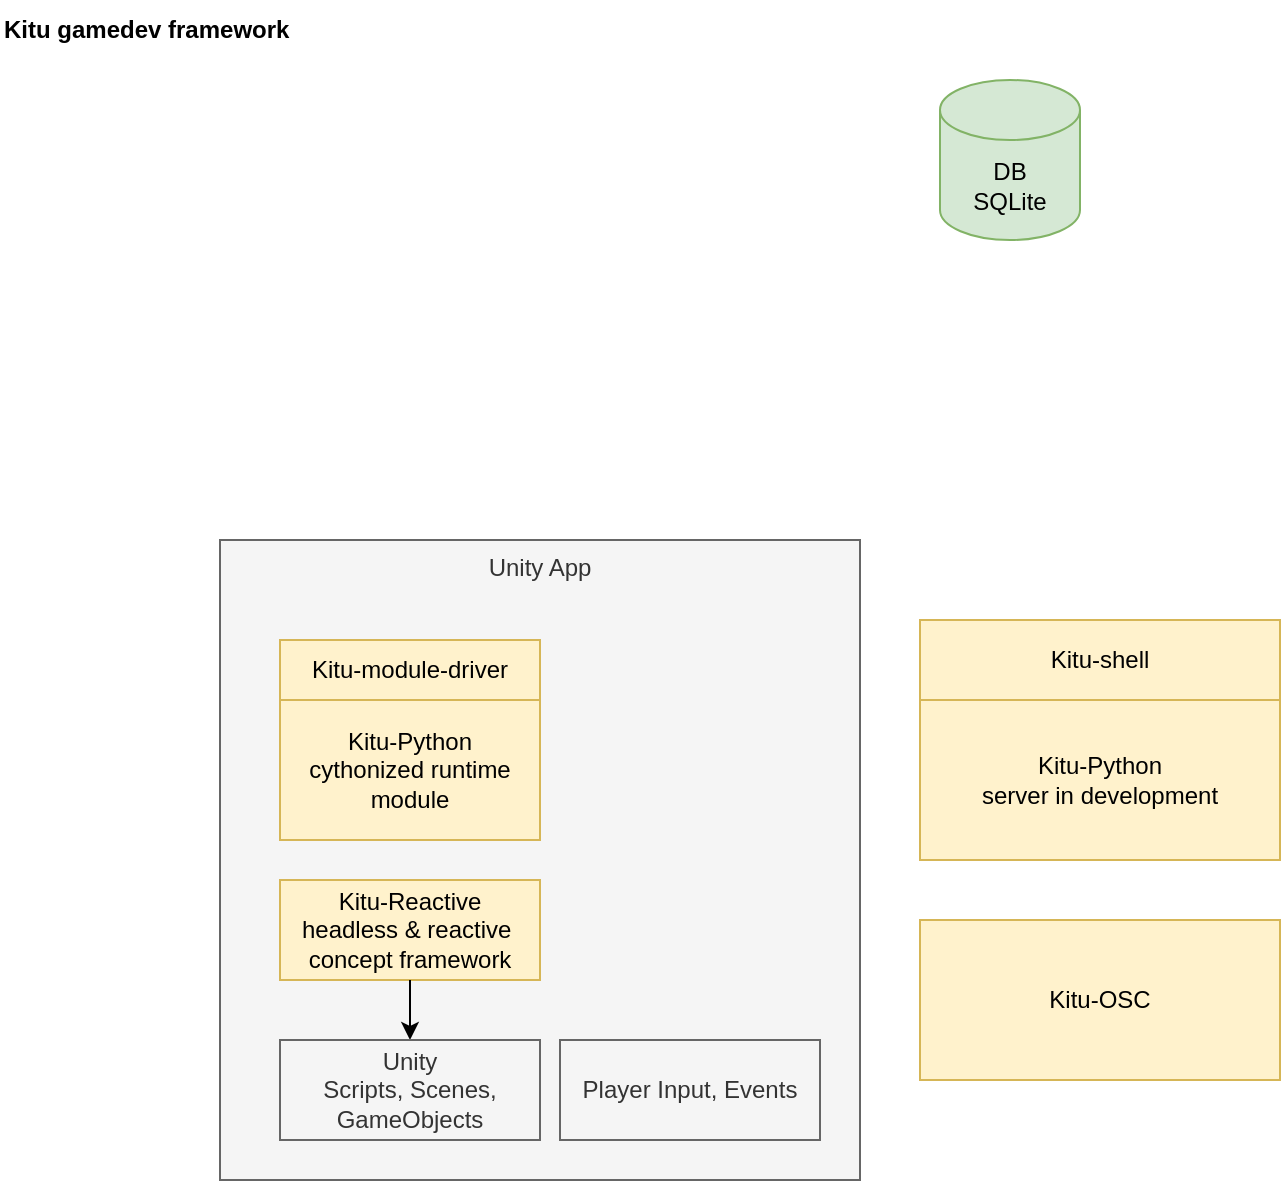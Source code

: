 <mxfile version="20.7.4" type="device"><diagram id="rBN-O8r4lhOeBJicRidP" name="ページ1"><mxGraphModel dx="2354" dy="684" grid="1" gridSize="10" guides="1" tooltips="1" connect="1" arrows="1" fold="1" page="1" pageScale="1" pageWidth="1169" pageHeight="827" math="0" shadow="0"><root><mxCell id="0"/><mxCell id="1" parent="0"/><mxCell id="5gAOzWgomqhZ8SBirPJI-1" value="Unity App" style="rounded=0;whiteSpace=wrap;html=1;fillColor=#f5f5f5;fontColor=#333333;strokeColor=#666666;verticalAlign=top;" vertex="1" parent="1"><mxGeometry x="-1050" y="280" width="320" height="320" as="geometry"/></mxCell><mxCell id="5gAOzWgomqhZ8SBirPJI-2" value="Kitu-Python&lt;br&gt;server in development" style="rounded=0;whiteSpace=wrap;html=1;fillColor=#fff2cc;strokeColor=#d6b656;" vertex="1" parent="1"><mxGeometry x="-700" y="360" width="180" height="80" as="geometry"/></mxCell><mxCell id="5gAOzWgomqhZ8SBirPJI-3" value="Kitu-Python &lt;br&gt;cythonized runtime module" style="rounded=0;whiteSpace=wrap;html=1;fillColor=#fff2cc;strokeColor=#d6b656;" vertex="1" parent="1"><mxGeometry x="-1020" y="360" width="130" height="70" as="geometry"/></mxCell><mxCell id="5gAOzWgomqhZ8SBirPJI-4" value="DB&lt;br&gt;SQLite" style="shape=cylinder3;whiteSpace=wrap;html=1;boundedLbl=1;backgroundOutline=1;size=15;fillColor=#d5e8d4;strokeColor=#82b366;" vertex="1" parent="1"><mxGeometry x="-690" y="50" width="70" height="80" as="geometry"/></mxCell><mxCell id="5gAOzWgomqhZ8SBirPJI-5" value="Kitu-module-driver" style="rounded=0;whiteSpace=wrap;html=1;fillColor=#fff2cc;strokeColor=#d6b656;" vertex="1" parent="1"><mxGeometry x="-1020" y="330" width="130" height="30" as="geometry"/></mxCell><mxCell id="5gAOzWgomqhZ8SBirPJI-6" value="Kitu-Reactive&lt;br&gt;headless &amp;amp; reactive&amp;nbsp; concept framework" style="rounded=0;whiteSpace=wrap;html=1;fillColor=#fff2cc;strokeColor=#d6b656;" vertex="1" parent="1"><mxGeometry x="-1020" y="450" width="130" height="50" as="geometry"/></mxCell><mxCell id="5gAOzWgomqhZ8SBirPJI-8" value="Kitu-shell" style="rounded=0;whiteSpace=wrap;html=1;fillColor=#fff2cc;strokeColor=#d6b656;" vertex="1" parent="1"><mxGeometry x="-700" y="320" width="180" height="40" as="geometry"/></mxCell><mxCell id="5gAOzWgomqhZ8SBirPJI-9" value="Kitu gamedev framework" style="text;html=1;strokeColor=none;fillColor=none;align=left;verticalAlign=middle;whiteSpace=wrap;rounded=0;fontStyle=1" vertex="1" parent="1"><mxGeometry x="-1160" y="10" width="190" height="30" as="geometry"/></mxCell><mxCell id="5gAOzWgomqhZ8SBirPJI-12" value="" style="endArrow=classic;html=1;rounded=0;entryX=0.5;entryY=0;entryDx=0;entryDy=0;" edge="1" parent="1" source="5gAOzWgomqhZ8SBirPJI-6" target="5gAOzWgomqhZ8SBirPJI-13"><mxGeometry x="-1" y="92" width="50" height="50" relative="1" as="geometry"><mxPoint x="-1010" y="560" as="sourcePoint"/><mxPoint x="-955" y="530" as="targetPoint"/><mxPoint x="-25" y="45" as="offset"/></mxGeometry></mxCell><mxCell id="5gAOzWgomqhZ8SBirPJI-13" value="Unity &lt;br&gt;Scripts, Scenes,&lt;br&gt;GameObjects" style="rounded=0;whiteSpace=wrap;html=1;fillColor=#f5f5f5;strokeColor=#666666;fontColor=#333333;" vertex="1" parent="1"><mxGeometry x="-1020" y="530" width="130" height="50" as="geometry"/></mxCell><mxCell id="5gAOzWgomqhZ8SBirPJI-17" value="Kitu-OSC" style="rounded=0;whiteSpace=wrap;html=1;fillColor=#fff2cc;strokeColor=#d6b656;" vertex="1" parent="1"><mxGeometry x="-700" y="470" width="180" height="80" as="geometry"/></mxCell><mxCell id="5gAOzWgomqhZ8SBirPJI-18" value="Player Input, Events" style="rounded=0;whiteSpace=wrap;html=1;fillColor=#f5f5f5;strokeColor=#666666;fontColor=#333333;" vertex="1" parent="1"><mxGeometry x="-880" y="530" width="130" height="50" as="geometry"/></mxCell></root></mxGraphModel></diagram></mxfile>